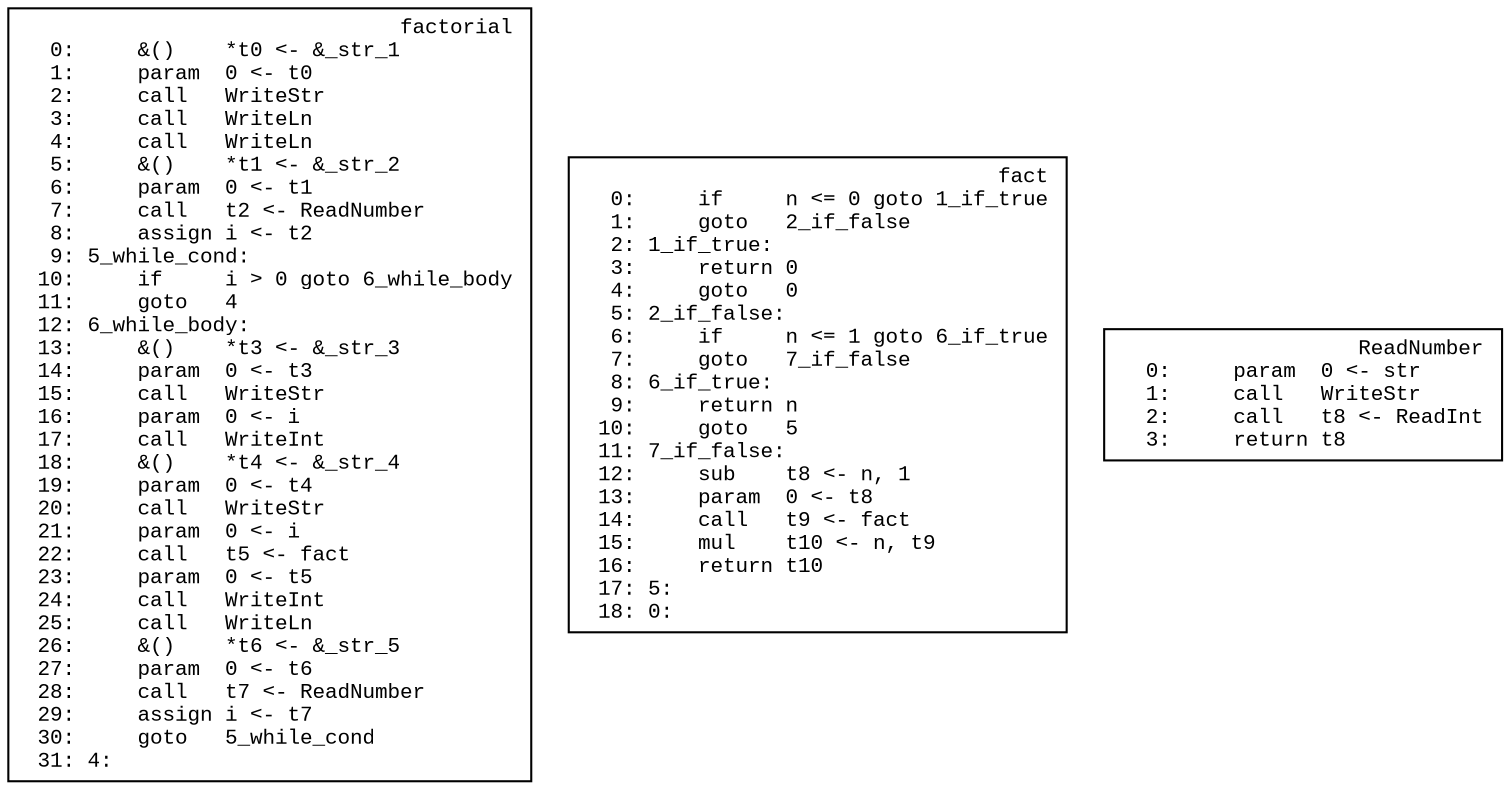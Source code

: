 digraph IR {
  graph [fontname="Times New Roman",fontsize=10];
  node  [fontname="Courier New",fontsize=10];
  edge  [fontname="Times New Roman",fontsize=10];

  // scope 'factorial'
  factorial_cb [label="factorial\r  0:     &()    *t0 <- &_str_1\l  1:     param  0 <- t0\l  2:     call   WriteStr\l  3:     call   WriteLn\l  4:     call   WriteLn\l  5:     &()    *t1 <- &_str_2\l  6:     param  0 <- t1\l  7:     call   t2 <- ReadNumber\l  8:     assign i <- t2\l  9: 5_while_cond:\l 10:     if     i > 0 goto 6_while_body\l 11:     goto   4\l 12: 6_while_body:\l 13:     &()    *t3 <- &_str_3\l 14:     param  0 <- t3\l 15:     call   WriteStr\l 16:     param  0 <- i\l 17:     call   WriteInt\l 18:     &()    *t4 <- &_str_4\l 19:     param  0 <- t4\l 20:     call   WriteStr\l 21:     param  0 <- i\l 22:     call   t5 <- fact\l 23:     param  0 <- t5\l 24:     call   WriteInt\l 25:     call   WriteLn\l 26:     &()    *t6 <- &_str_5\l 27:     param  0 <- t6\l 28:     call   t7 <- ReadNumber\l 29:     assign i <- t7\l 30:     goto   5_while_cond\l 31: 4:\l",shape=box]
  // scope 'fact'
  fact_cb [label="fact\r  0:     if     n <= 0 goto 1_if_true\l  1:     goto   2_if_false\l  2: 1_if_true:\l  3:     return 0\l  4:     goto   0\l  5: 2_if_false:\l  6:     if     n <= 1 goto 6_if_true\l  7:     goto   7_if_false\l  8: 6_if_true:\l  9:     return n\l 10:     goto   5\l 11: 7_if_false:\l 12:     sub    t8 <- n, 1\l 13:     param  0 <- t8\l 14:     call   t9 <- fact\l 15:     mul    t10 <- n, t9\l 16:     return t10\l 17: 5:\l 18: 0:\l",shape=box]
  // scope 'ReadNumber'
  ReadNumber_cb [label="ReadNumber\r  0:     param  0 <- str\l  1:     call   WriteStr\l  2:     call   t8 <- ReadInt\l  3:     return t8\l",shape=box]
}
